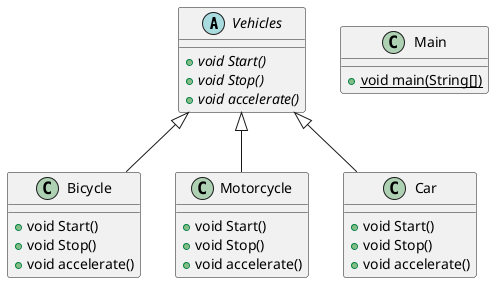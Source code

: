 @startuml
abstract class Vehicles {
+ {abstract}void Start()
+ {abstract}void Stop()
+ {abstract}void accelerate()
}

class Bicycle {
+ void Start()
+ void Stop()
+ void accelerate()
}

class Motorcycle {
+ void Start()
+ void Stop()
+ void accelerate()
}

class Main {
+ {static} void main(String[])
}

class Car {
+ void Start()
+ void Stop()
+ void accelerate()
}



Vehicles <|-- Bicycle
Vehicles <|-- Motorcycle
Vehicles <|-- Car
@enduml